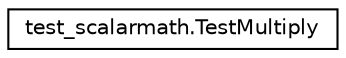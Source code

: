 digraph "Graphical Class Hierarchy"
{
 // LATEX_PDF_SIZE
  edge [fontname="Helvetica",fontsize="10",labelfontname="Helvetica",labelfontsize="10"];
  node [fontname="Helvetica",fontsize="10",shape=record];
  rankdir="LR";
  Node0 [label="test_scalarmath.TestMultiply",height=0.2,width=0.4,color="black", fillcolor="white", style="filled",URL="$classtest__scalarmath_1_1TestMultiply.html",tooltip=" "];
}
